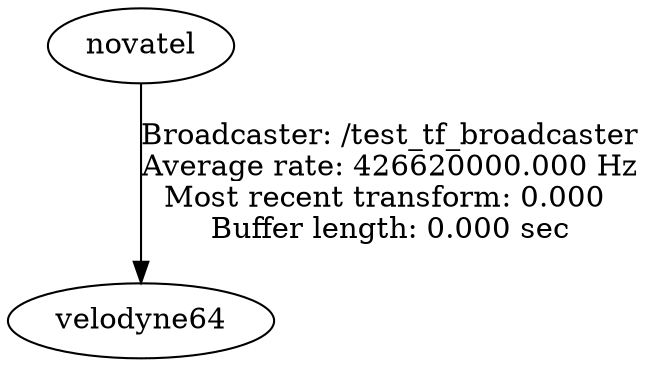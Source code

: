 digraph G {
"novatel" -> "velodyne64"[label="Broadcaster: /test_tf_broadcaster\nAverage rate: 426620000.000 Hz\nMost recent transform: 0.000 \nBuffer length: 0.000 sec\n"];
}